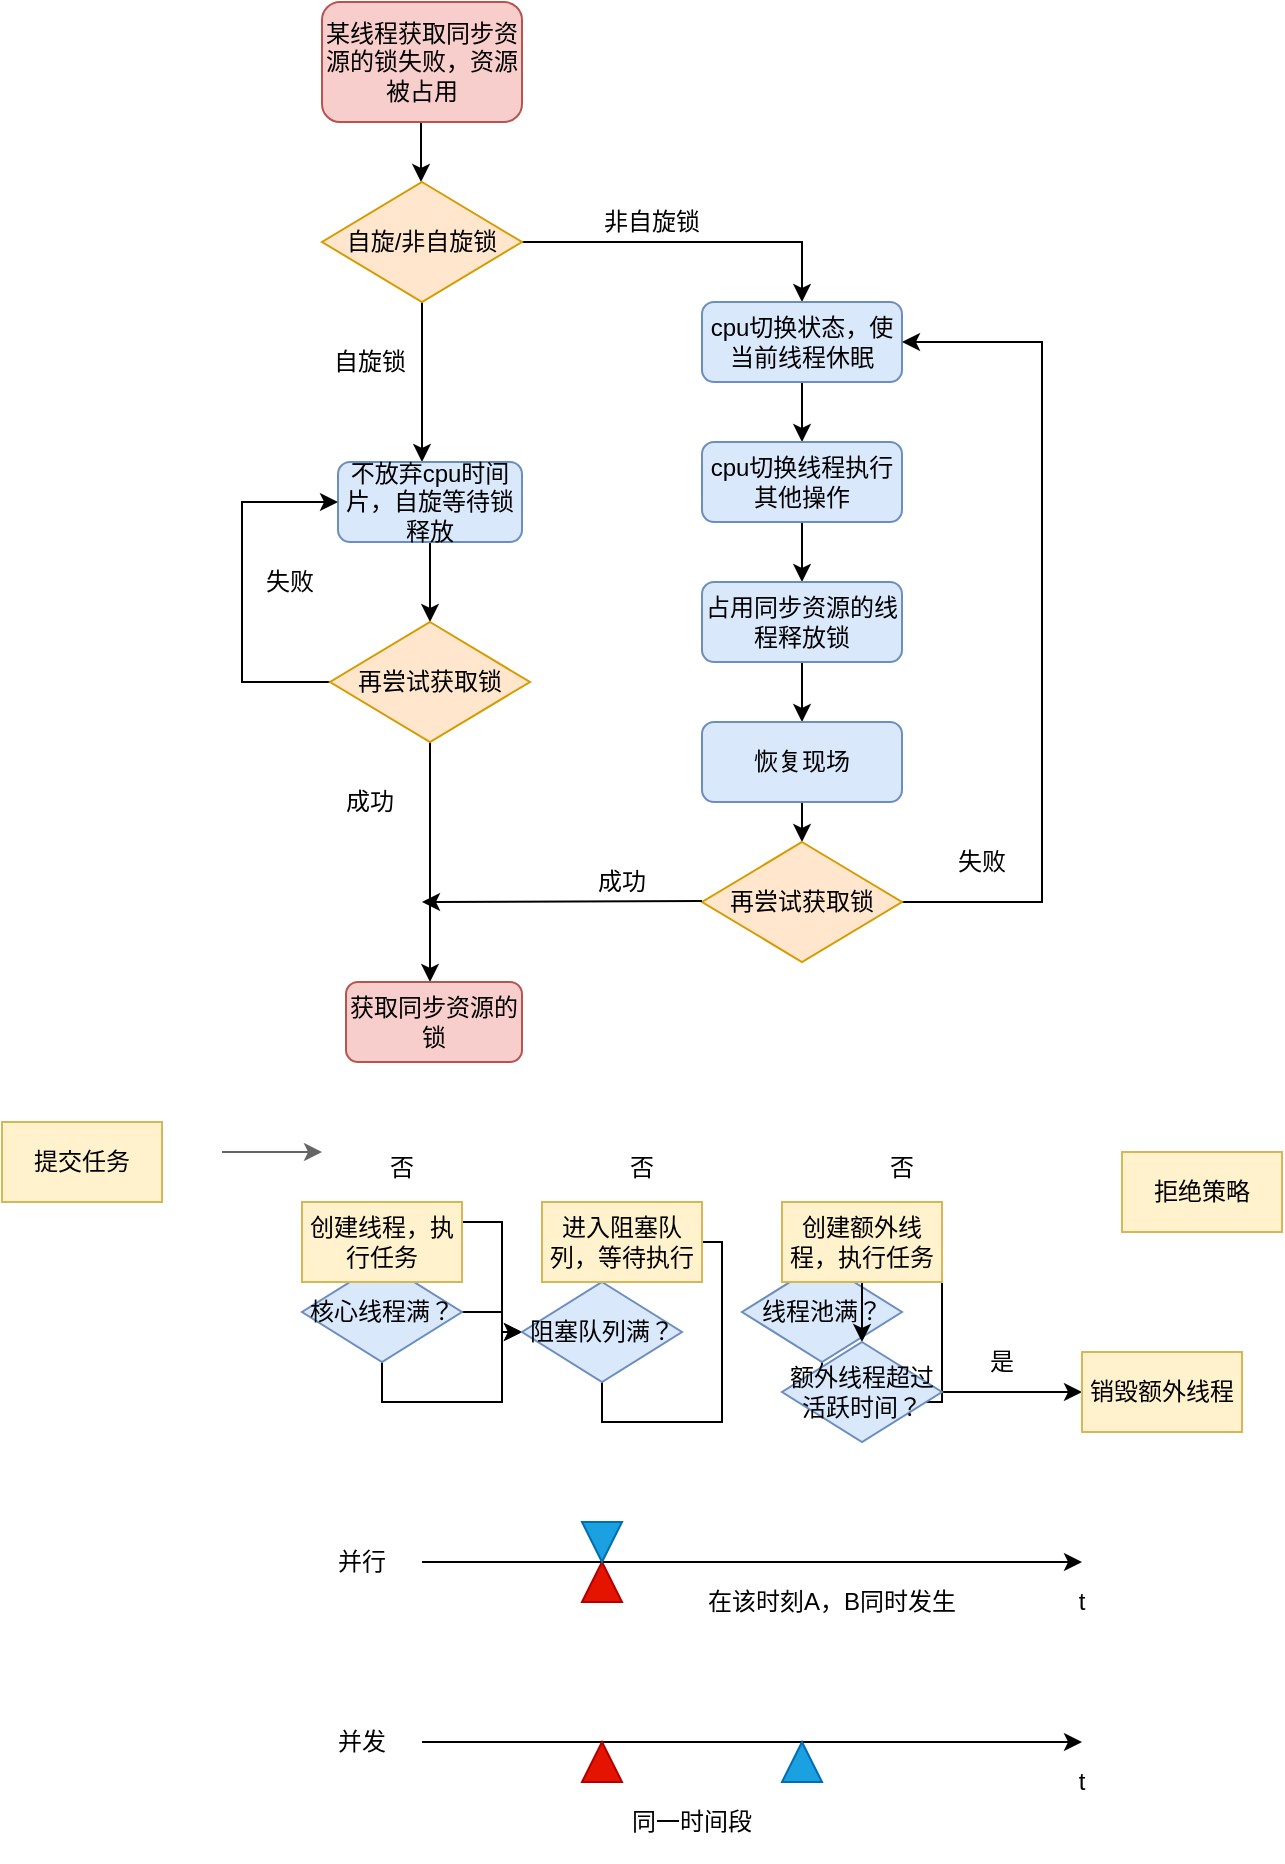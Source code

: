 <mxfile version="14.1.9" type="github"><diagram id="HUKb20rbnQ8UDjDUSI7W" name="Page-1"><mxGraphModel dx="1038" dy="492" grid="1" gridSize="10" guides="1" tooltips="1" connect="1" arrows="1" fold="1" page="1" pageScale="1" pageWidth="827" pageHeight="1169" math="0" shadow="0"><root><mxCell id="0"/><mxCell id="1" parent="0"/><mxCell id="qOnx4dHZyN6mXdFzS08z-1" style="edgeStyle=orthogonalEdgeStyle;rounded=0;orthogonalLoop=1;jettySize=auto;html=1;exitX=0.5;exitY=1;exitDx=0;exitDy=0;" parent="1" edge="1"><mxGeometry relative="1" as="geometry"><mxPoint x="279.5" y="100" as="targetPoint"/><mxPoint x="279.5" y="60" as="sourcePoint"/><Array as="points"><mxPoint x="279.5" y="100"/></Array></mxGeometry></mxCell><mxCell id="7wz5eTIkOcgU-jZIBAr2-5" value="" style="endArrow=classic;html=1;" parent="1" edge="1"><mxGeometry width="50" height="50" relative="1" as="geometry"><mxPoint x="280" y="790" as="sourcePoint"/><mxPoint x="610" y="790" as="targetPoint"/></mxGeometry></mxCell><mxCell id="7wz5eTIkOcgU-jZIBAr2-6" value="" style="endArrow=classic;html=1;" parent="1" edge="1"><mxGeometry width="50" height="50" relative="1" as="geometry"><mxPoint x="280" y="880" as="sourcePoint"/><mxPoint x="610" y="880" as="targetPoint"/></mxGeometry></mxCell><mxCell id="7wz5eTIkOcgU-jZIBAr2-7" value="并行" style="text;html=1;strokeColor=none;fillColor=none;align=center;verticalAlign=middle;whiteSpace=wrap;rounded=0;" parent="1" vertex="1"><mxGeometry x="230" y="780" width="40" height="20" as="geometry"/></mxCell><mxCell id="7wz5eTIkOcgU-jZIBAr2-8" value="并发" style="text;html=1;strokeColor=none;fillColor=none;align=center;verticalAlign=middle;whiteSpace=wrap;rounded=0;" parent="1" vertex="1"><mxGeometry x="230" y="870" width="40" height="20" as="geometry"/></mxCell><mxCell id="7wz5eTIkOcgU-jZIBAr2-9" value="t" style="text;html=1;strokeColor=none;fillColor=none;align=center;verticalAlign=middle;whiteSpace=wrap;rounded=0;" parent="1" vertex="1"><mxGeometry x="590" y="800" width="40" height="20" as="geometry"/></mxCell><mxCell id="7wz5eTIkOcgU-jZIBAr2-10" value="t" style="text;html=1;strokeColor=none;fillColor=none;align=center;verticalAlign=middle;whiteSpace=wrap;rounded=0;" parent="1" vertex="1"><mxGeometry x="590" y="890" width="40" height="20" as="geometry"/></mxCell><mxCell id="7wz5eTIkOcgU-jZIBAr2-12" value="" style="triangle;whiteSpace=wrap;html=1;direction=north;fillColor=#e51400;strokeColor=#B20000;fontColor=#ffffff;" parent="1" vertex="1"><mxGeometry x="360" y="790" width="20" height="20" as="geometry"/></mxCell><mxCell id="7wz5eTIkOcgU-jZIBAr2-13" value="" style="triangle;whiteSpace=wrap;html=1;direction=north;fillColor=#e51400;strokeColor=#B20000;fontColor=#ffffff;" parent="1" vertex="1"><mxGeometry x="360" y="880" width="20" height="20" as="geometry"/></mxCell><mxCell id="7wz5eTIkOcgU-jZIBAr2-17" value="" style="triangle;whiteSpace=wrap;html=1;direction=north;fillColor=#1ba1e2;strokeColor=#006EAF;fontColor=#ffffff;" parent="1" vertex="1"><mxGeometry x="460" y="880" width="20" height="20" as="geometry"/></mxCell><mxCell id="7wz5eTIkOcgU-jZIBAr2-18" value="" style="triangle;whiteSpace=wrap;html=1;direction=south;fillColor=#1ba1e2;strokeColor=#006EAF;fontColor=#ffffff;" parent="1" vertex="1"><mxGeometry x="360" y="770" width="20" height="20" as="geometry"/></mxCell><mxCell id="7wz5eTIkOcgU-jZIBAr2-19" value="在该时刻A，B同时发生" style="text;html=1;strokeColor=none;fillColor=none;align=center;verticalAlign=middle;whiteSpace=wrap;rounded=0;" parent="1" vertex="1"><mxGeometry x="410" y="800" width="150" height="20" as="geometry"/></mxCell><mxCell id="7wz5eTIkOcgU-jZIBAr2-20" value="同一时间段" style="text;html=1;strokeColor=none;fillColor=none;align=center;verticalAlign=middle;whiteSpace=wrap;rounded=0;" parent="1" vertex="1"><mxGeometry x="350" y="900" width="130" height="40" as="geometry"/></mxCell><mxCell id="7wz5eTIkOcgU-jZIBAr2-2" style="edgeStyle=orthogonalEdgeStyle;rounded=0;orthogonalLoop=1;jettySize=auto;html=1;fillColor=#f5f5f5;strokeColor=#666666;" parent="1" edge="1"><mxGeometry relative="1" as="geometry"><mxPoint x="230" y="585" as="targetPoint"/><mxPoint x="180" y="585" as="sourcePoint"/></mxGeometry></mxCell><mxCell id="7wz5eTIkOcgU-jZIBAr2-23" style="edgeStyle=orthogonalEdgeStyle;rounded=0;orthogonalLoop=1;jettySize=auto;html=1;exitX=1;exitY=0.5;exitDx=0;exitDy=0;" parent="1" source="7wz5eTIkOcgU-jZIBAr2-21" target="7wz5eTIkOcgU-jZIBAr2-22" edge="1"><mxGeometry relative="1" as="geometry"/></mxCell><mxCell id="7wz5eTIkOcgU-jZIBAr2-43" style="edgeStyle=orthogonalEdgeStyle;rounded=0;orthogonalLoop=1;jettySize=auto;html=1;exitX=0.5;exitY=1;exitDx=0;exitDy=0;" parent="1" source="7wz5eTIkOcgU-jZIBAr2-21" edge="1"><mxGeometry relative="1" as="geometry"><mxPoint x="260" y="610" as="targetPoint"/></mxGeometry></mxCell><mxCell id="7wz5eTIkOcgU-jZIBAr2-46" value="" style="edgeStyle=orthogonalEdgeStyle;rounded=0;orthogonalLoop=1;jettySize=auto;html=1;" parent="1" source="7wz5eTIkOcgU-jZIBAr2-21" target="7wz5eTIkOcgU-jZIBAr2-22" edge="1"><mxGeometry relative="1" as="geometry"/></mxCell><mxCell id="7wz5eTIkOcgU-jZIBAr2-21" value="核心线程满？" style="rhombus;whiteSpace=wrap;html=1;fillColor=#dae8fc;strokeColor=#6c8ebf;" parent="1" vertex="1"><mxGeometry x="220" y="640" width="80" height="50" as="geometry"/></mxCell><mxCell id="7wz5eTIkOcgU-jZIBAr2-33" style="edgeStyle=orthogonalEdgeStyle;rounded=0;orthogonalLoop=1;jettySize=auto;html=1;exitX=0.5;exitY=1;exitDx=0;exitDy=0;" parent="1" source="7wz5eTIkOcgU-jZIBAr2-22" edge="1"><mxGeometry relative="1" as="geometry"><mxPoint x="374" y="610" as="targetPoint"/></mxGeometry></mxCell><mxCell id="7wz5eTIkOcgU-jZIBAr2-22" value="阻塞队列满？" style="rhombus;whiteSpace=wrap;html=1;fillColor=#dae8fc;strokeColor=#6c8ebf;" parent="1" vertex="1"><mxGeometry x="330" y="650" width="80" height="50" as="geometry"/></mxCell><mxCell id="7wz5eTIkOcgU-jZIBAr2-35" style="edgeStyle=orthogonalEdgeStyle;rounded=0;orthogonalLoop=1;jettySize=auto;html=1;exitX=0.5;exitY=1;exitDx=0;exitDy=0;" parent="1" source="7wz5eTIkOcgU-jZIBAr2-29" edge="1"><mxGeometry relative="1" as="geometry"><mxPoint x="500" y="610" as="targetPoint"/></mxGeometry></mxCell><mxCell id="7wz5eTIkOcgU-jZIBAr2-29" value="线程池满？" style="rhombus;whiteSpace=wrap;html=1;fillColor=#dae8fc;strokeColor=#6c8ebf;" parent="1" vertex="1"><mxGeometry x="440" y="640" width="80" height="50" as="geometry"/></mxCell><mxCell id="7wz5eTIkOcgU-jZIBAr2-32" value="拒绝策略" style="rounded=0;whiteSpace=wrap;html=1;fillColor=#fff2cc;strokeColor=#d6b656;" parent="1" vertex="1"><mxGeometry x="630" y="585" width="80" height="40" as="geometry"/></mxCell><mxCell id="7wz5eTIkOcgU-jZIBAr2-34" value="进入阻塞队列，等待执行" style="rounded=0;whiteSpace=wrap;html=1;fillColor=#fff2cc;strokeColor=#d6b656;" parent="1" vertex="1"><mxGeometry x="340" y="610" width="80" height="40" as="geometry"/></mxCell><mxCell id="7wz5eTIkOcgU-jZIBAr2-37" style="edgeStyle=orthogonalEdgeStyle;rounded=0;orthogonalLoop=1;jettySize=auto;html=1;exitX=0.5;exitY=1;exitDx=0;exitDy=0;" parent="1" source="7wz5eTIkOcgU-jZIBAr2-36" edge="1"><mxGeometry relative="1" as="geometry"><mxPoint x="500" y="680" as="targetPoint"/></mxGeometry></mxCell><mxCell id="7wz5eTIkOcgU-jZIBAr2-36" value="创建额外线程，执行任务" style="rounded=0;whiteSpace=wrap;html=1;fillColor=#fff2cc;strokeColor=#d6b656;" parent="1" vertex="1"><mxGeometry x="460" y="610" width="80" height="40" as="geometry"/></mxCell><mxCell id="7wz5eTIkOcgU-jZIBAr2-39" style="edgeStyle=orthogonalEdgeStyle;rounded=0;orthogonalLoop=1;jettySize=auto;html=1;exitX=1;exitY=0.5;exitDx=0;exitDy=0;" parent="1" source="7wz5eTIkOcgU-jZIBAr2-38" edge="1"><mxGeometry relative="1" as="geometry"><mxPoint x="610" y="705" as="targetPoint"/></mxGeometry></mxCell><mxCell id="7wz5eTIkOcgU-jZIBAr2-38" value="额外线程超过活跃时间？" style="rhombus;whiteSpace=wrap;html=1;fillColor=#dae8fc;strokeColor=#6c8ebf;" parent="1" vertex="1"><mxGeometry x="460" y="680" width="80" height="50" as="geometry"/></mxCell><mxCell id="7wz5eTIkOcgU-jZIBAr2-41" value="销毁额外线程" style="rounded=0;whiteSpace=wrap;html=1;fillColor=#fff2cc;strokeColor=#d6b656;" parent="1" vertex="1"><mxGeometry x="610" y="685" width="80" height="40" as="geometry"/></mxCell><mxCell id="7wz5eTIkOcgU-jZIBAr2-44" value="创建线程，执行任务" style="rounded=0;whiteSpace=wrap;html=1;fillColor=#fff2cc;strokeColor=#d6b656;" parent="1" vertex="1"><mxGeometry x="220" y="610" width="80" height="40" as="geometry"/></mxCell><mxCell id="7wz5eTIkOcgU-jZIBAr2-45" value="提交任务" style="rounded=0;whiteSpace=wrap;html=1;fillColor=#fff2cc;strokeColor=#d6b656;" parent="1" vertex="1"><mxGeometry x="70" y="570" width="80" height="40" as="geometry"/></mxCell><mxCell id="7wz5eTIkOcgU-jZIBAr2-50" value="是" style="text;html=1;strokeColor=none;fillColor=none;align=center;verticalAlign=middle;whiteSpace=wrap;rounded=0;" parent="1" vertex="1"><mxGeometry x="550" y="680" width="40" height="20" as="geometry"/></mxCell><mxCell id="7wz5eTIkOcgU-jZIBAr2-51" value="否" style="text;html=1;strokeColor=none;fillColor=none;align=center;verticalAlign=middle;whiteSpace=wrap;rounded=0;" parent="1" vertex="1"><mxGeometry x="250" y="580" width="40" height="25" as="geometry"/></mxCell><mxCell id="7wz5eTIkOcgU-jZIBAr2-52" value="否" style="text;html=1;strokeColor=none;fillColor=none;align=center;verticalAlign=middle;whiteSpace=wrap;rounded=0;" parent="1" vertex="1"><mxGeometry x="370" y="580" width="40" height="25" as="geometry"/></mxCell><mxCell id="7wz5eTIkOcgU-jZIBAr2-53" value="否" style="text;html=1;strokeColor=none;fillColor=none;align=center;verticalAlign=middle;whiteSpace=wrap;rounded=0;" parent="1" vertex="1"><mxGeometry x="500" y="580" width="40" height="25" as="geometry"/></mxCell><mxCell id="qOnx4dHZyN6mXdFzS08z-3" style="edgeStyle=orthogonalEdgeStyle;rounded=0;orthogonalLoop=1;jettySize=auto;html=1;exitX=0.5;exitY=1;exitDx=0;exitDy=0;" parent="1" source="qOnx4dHZyN6mXdFzS08z-2" edge="1"><mxGeometry relative="1" as="geometry"><mxPoint x="280" y="240" as="targetPoint"/></mxGeometry></mxCell><mxCell id="qOnx4dHZyN6mXdFzS08z-4" style="edgeStyle=orthogonalEdgeStyle;rounded=0;orthogonalLoop=1;jettySize=auto;html=1;exitX=1;exitY=0.5;exitDx=0;exitDy=0;entryX=0.5;entryY=0;entryDx=0;entryDy=0;" parent="1" source="qOnx4dHZyN6mXdFzS08z-2" target="qOnx4dHZyN6mXdFzS08z-8" edge="1"><mxGeometry relative="1" as="geometry"><mxPoint x="410" y="170" as="targetPoint"/></mxGeometry></mxCell><mxCell id="qOnx4dHZyN6mXdFzS08z-2" value="自旋/非自旋锁" style="rhombus;whiteSpace=wrap;html=1;fillColor=#ffe6cc;strokeColor=#d79b00;" parent="1" vertex="1"><mxGeometry x="230" y="100" width="100" height="60" as="geometry"/></mxCell><mxCell id="qOnx4dHZyN6mXdFzS08z-5" value="某线程获取同步资源的锁失败，资源被占用" style="rounded=1;whiteSpace=wrap;html=1;fillColor=#f8cecc;strokeColor=#b85450;" parent="1" vertex="1"><mxGeometry x="230" y="10" width="100" height="60" as="geometry"/></mxCell><mxCell id="qOnx4dHZyN6mXdFzS08z-7" style="edgeStyle=orthogonalEdgeStyle;rounded=0;orthogonalLoop=1;jettySize=auto;html=1;exitX=0.5;exitY=1;exitDx=0;exitDy=0;" parent="1" source="qOnx4dHZyN6mXdFzS08z-6" edge="1"><mxGeometry relative="1" as="geometry"><mxPoint x="284" y="320" as="targetPoint"/></mxGeometry></mxCell><mxCell id="qOnx4dHZyN6mXdFzS08z-6" value="不放弃cpu时间片，自旋等待锁释放" style="rounded=1;whiteSpace=wrap;html=1;fillColor=#dae8fc;strokeColor=#6c8ebf;" parent="1" vertex="1"><mxGeometry x="238" y="240" width="92" height="40" as="geometry"/></mxCell><mxCell id="qOnx4dHZyN6mXdFzS08z-12" style="edgeStyle=orthogonalEdgeStyle;rounded=0;orthogonalLoop=1;jettySize=auto;html=1;exitX=0.5;exitY=1;exitDx=0;exitDy=0;entryX=0.5;entryY=0;entryDx=0;entryDy=0;" parent="1" source="qOnx4dHZyN6mXdFzS08z-8" target="qOnx4dHZyN6mXdFzS08z-9" edge="1"><mxGeometry relative="1" as="geometry"/></mxCell><mxCell id="qOnx4dHZyN6mXdFzS08z-8" value="cpu切换状态，使当前线程休眠" style="rounded=1;whiteSpace=wrap;html=1;fillColor=#dae8fc;strokeColor=#6c8ebf;" parent="1" vertex="1"><mxGeometry x="420" y="160" width="100" height="40" as="geometry"/></mxCell><mxCell id="qOnx4dHZyN6mXdFzS08z-13" style="edgeStyle=orthogonalEdgeStyle;rounded=0;orthogonalLoop=1;jettySize=auto;html=1;exitX=0.5;exitY=1;exitDx=0;exitDy=0;entryX=0.5;entryY=0;entryDx=0;entryDy=0;" parent="1" source="qOnx4dHZyN6mXdFzS08z-9" target="qOnx4dHZyN6mXdFzS08z-10" edge="1"><mxGeometry relative="1" as="geometry"/></mxCell><mxCell id="qOnx4dHZyN6mXdFzS08z-9" value="cpu切换线程执行其他操作" style="rounded=1;whiteSpace=wrap;html=1;fillColor=#dae8fc;strokeColor=#6c8ebf;" parent="1" vertex="1"><mxGeometry x="420" y="230" width="100" height="40" as="geometry"/></mxCell><mxCell id="qOnx4dHZyN6mXdFzS08z-14" style="edgeStyle=orthogonalEdgeStyle;rounded=0;orthogonalLoop=1;jettySize=auto;html=1;exitX=0.5;exitY=1;exitDx=0;exitDy=0;entryX=0.5;entryY=0;entryDx=0;entryDy=0;" parent="1" source="qOnx4dHZyN6mXdFzS08z-10" target="qOnx4dHZyN6mXdFzS08z-11" edge="1"><mxGeometry relative="1" as="geometry"/></mxCell><mxCell id="qOnx4dHZyN6mXdFzS08z-10" value="占用同步资源的线程释放锁" style="rounded=1;whiteSpace=wrap;html=1;fillColor=#dae8fc;strokeColor=#6c8ebf;" parent="1" vertex="1"><mxGeometry x="420" y="300" width="100" height="40" as="geometry"/></mxCell><mxCell id="qOnx4dHZyN6mXdFzS08z-21" style="edgeStyle=orthogonalEdgeStyle;rounded=0;orthogonalLoop=1;jettySize=auto;html=1;exitX=0.5;exitY=1;exitDx=0;exitDy=0;entryX=0.5;entryY=0;entryDx=0;entryDy=0;" parent="1" source="qOnx4dHZyN6mXdFzS08z-11" target="qOnx4dHZyN6mXdFzS08z-20" edge="1"><mxGeometry relative="1" as="geometry"/></mxCell><mxCell id="qOnx4dHZyN6mXdFzS08z-11" value="恢复现场" style="rounded=1;whiteSpace=wrap;html=1;fillColor=#dae8fc;strokeColor=#6c8ebf;" parent="1" vertex="1"><mxGeometry x="420" y="370" width="100" height="40" as="geometry"/></mxCell><mxCell id="qOnx4dHZyN6mXdFzS08z-22" style="edgeStyle=orthogonalEdgeStyle;rounded=0;orthogonalLoop=1;jettySize=auto;html=1;exitX=0.5;exitY=1;exitDx=0;exitDy=0;" parent="1" source="qOnx4dHZyN6mXdFzS08z-19" edge="1"><mxGeometry relative="1" as="geometry"><mxPoint x="284" y="500" as="targetPoint"/></mxGeometry></mxCell><mxCell id="qOnx4dHZyN6mXdFzS08z-29" style="edgeStyle=orthogonalEdgeStyle;rounded=0;orthogonalLoop=1;jettySize=auto;html=1;exitX=0;exitY=0.5;exitDx=0;exitDy=0;entryX=0;entryY=0.5;entryDx=0;entryDy=0;" parent="1" source="qOnx4dHZyN6mXdFzS08z-19" target="qOnx4dHZyN6mXdFzS08z-6" edge="1"><mxGeometry relative="1" as="geometry"><Array as="points"><mxPoint x="190" y="350"/><mxPoint x="190" y="260"/></Array></mxGeometry></mxCell><mxCell id="qOnx4dHZyN6mXdFzS08z-19" value="再尝试获取锁" style="rhombus;whiteSpace=wrap;html=1;fillColor=#ffe6cc;strokeColor=#d79b00;" parent="1" vertex="1"><mxGeometry x="234" y="320" width="100" height="60" as="geometry"/></mxCell><mxCell id="qOnx4dHZyN6mXdFzS08z-28" style="edgeStyle=orthogonalEdgeStyle;rounded=0;orthogonalLoop=1;jettySize=auto;html=1;exitX=1;exitY=0.5;exitDx=0;exitDy=0;entryX=1;entryY=0.5;entryDx=0;entryDy=0;" parent="1" source="qOnx4dHZyN6mXdFzS08z-20" target="qOnx4dHZyN6mXdFzS08z-8" edge="1"><mxGeometry relative="1" as="geometry"><Array as="points"><mxPoint x="590" y="460"/><mxPoint x="590" y="180"/></Array></mxGeometry></mxCell><mxCell id="qOnx4dHZyN6mXdFzS08z-20" value="&lt;span&gt;再尝试获取锁&lt;/span&gt;" style="rhombus;whiteSpace=wrap;html=1;fillColor=#ffe6cc;strokeColor=#d79b00;" parent="1" vertex="1"><mxGeometry x="420" y="430" width="100" height="60" as="geometry"/></mxCell><mxCell id="qOnx4dHZyN6mXdFzS08z-30" value="自旋锁" style="text;html=1;strokeColor=none;fillColor=none;align=center;verticalAlign=middle;whiteSpace=wrap;rounded=0;" parent="1" vertex="1"><mxGeometry x="234" y="180" width="40" height="20" as="geometry"/></mxCell><mxCell id="qOnx4dHZyN6mXdFzS08z-31" value="非自旋锁" style="text;html=1;strokeColor=none;fillColor=none;align=center;verticalAlign=middle;whiteSpace=wrap;rounded=0;" parent="1" vertex="1"><mxGeometry x="370" y="110" width="50" height="20" as="geometry"/></mxCell><mxCell id="qOnx4dHZyN6mXdFzS08z-32" value="成功" style="text;html=1;strokeColor=none;fillColor=none;align=center;verticalAlign=middle;whiteSpace=wrap;rounded=0;" parent="1" vertex="1"><mxGeometry x="234" y="400" width="40" height="20" as="geometry"/></mxCell><mxCell id="qOnx4dHZyN6mXdFzS08z-33" value="失败" style="text;html=1;strokeColor=none;fillColor=none;align=center;verticalAlign=middle;whiteSpace=wrap;rounded=0;" parent="1" vertex="1"><mxGeometry x="194" y="290" width="40" height="20" as="geometry"/></mxCell><mxCell id="qOnx4dHZyN6mXdFzS08z-34" value="失败" style="text;html=1;strokeColor=none;fillColor=none;align=center;verticalAlign=middle;whiteSpace=wrap;rounded=0;" parent="1" vertex="1"><mxGeometry x="540" y="430" width="40" height="20" as="geometry"/></mxCell><mxCell id="qOnx4dHZyN6mXdFzS08z-35" value="获取同步资源的锁" style="rounded=1;whiteSpace=wrap;html=1;fillColor=#f8cecc;strokeColor=#b85450;" parent="1" vertex="1"><mxGeometry x="242" y="500" width="88" height="40" as="geometry"/></mxCell><mxCell id="qOnx4dHZyN6mXdFzS08z-36" value="" style="endArrow=classic;html=1;" parent="1" edge="1"><mxGeometry width="50" height="50" relative="1" as="geometry"><mxPoint x="420" y="459.5" as="sourcePoint"/><mxPoint x="280" y="460" as="targetPoint"/></mxGeometry></mxCell><mxCell id="qOnx4dHZyN6mXdFzS08z-37" value="成功" style="text;html=1;strokeColor=none;fillColor=none;align=center;verticalAlign=middle;whiteSpace=wrap;rounded=0;" parent="1" vertex="1"><mxGeometry x="360" y="440" width="40" height="20" as="geometry"/></mxCell></root></mxGraphModel></diagram></mxfile>